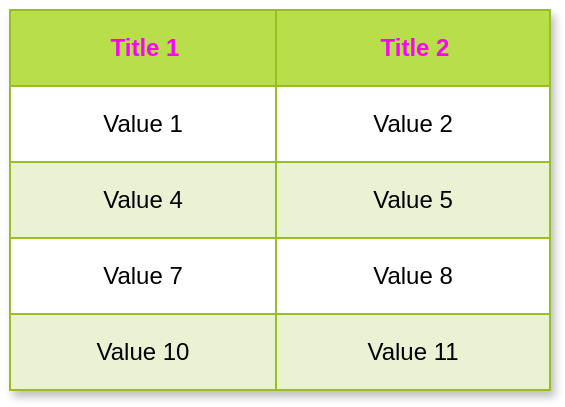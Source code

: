 <mxfile version="21.6.6" type="github">
  <diagram name="第 1 页" id="mDxXt6ygkqnDyHhWjW9m">
    <mxGraphModel dx="1330" dy="796" grid="1" gridSize="10" guides="1" tooltips="1" connect="1" arrows="1" fold="1" page="1" pageScale="1" pageWidth="827" pageHeight="1169" math="0" shadow="0">
      <root>
        <mxCell id="0" />
        <mxCell id="1" parent="0" />
        <mxCell id="El8vUFdgK8pBrsizsK4x-89" value="Assets" style="childLayout=tableLayout;recursiveResize=0;strokeColor=#98bf21;fillColor=#A7C942;shadow=1;fontFamily=Helvetica;fontSize=12;fontColor=default;startSize=0;flipV=1;flipH=1;" vertex="1" parent="1">
          <mxGeometry x="220" y="390" width="270" height="190" as="geometry" />
        </mxCell>
        <mxCell id="El8vUFdgK8pBrsizsK4x-90" style="shape=tableRow;horizontal=0;startSize=0;swimlaneHead=0;swimlaneBody=0;top=0;left=0;bottom=0;right=0;dropTarget=0;collapsible=0;recursiveResize=0;expand=0;fontStyle=0;strokeColor=inherit;fillColor=#ffffff;fontFamily=Helvetica;fontSize=12;fontColor=default;" vertex="1" parent="El8vUFdgK8pBrsizsK4x-89">
          <mxGeometry width="270" height="38" as="geometry" />
        </mxCell>
        <mxCell id="El8vUFdgK8pBrsizsK4x-91" value="Title 1" style="connectable=0;recursiveResize=0;strokeColor=inherit;fillColor=#B8DE49;align=center;fontStyle=1;fontColor=#FF00FF;html=1;fontFamily=Helvetica;fontSize=12;startSize=0;" vertex="1" parent="El8vUFdgK8pBrsizsK4x-90">
          <mxGeometry width="133" height="38" as="geometry">
            <mxRectangle width="133" height="38" as="alternateBounds" />
          </mxGeometry>
        </mxCell>
        <mxCell id="El8vUFdgK8pBrsizsK4x-92" value="Title 2" style="connectable=0;recursiveResize=0;strokeColor=inherit;fillColor=#B8DE49;align=center;fontStyle=1;fontColor=#FF00FF;html=1;fontFamily=Helvetica;fontSize=12;startSize=0;" vertex="1" parent="El8vUFdgK8pBrsizsK4x-90">
          <mxGeometry x="133" width="137" height="38" as="geometry">
            <mxRectangle width="137" height="38" as="alternateBounds" />
          </mxGeometry>
        </mxCell>
        <mxCell id="El8vUFdgK8pBrsizsK4x-94" value="" style="shape=tableRow;horizontal=0;startSize=0;swimlaneHead=0;swimlaneBody=0;top=0;left=0;bottom=0;right=0;dropTarget=0;collapsible=0;recursiveResize=0;expand=0;fontStyle=0;strokeColor=inherit;fillColor=#ffffff;fontFamily=Helvetica;fontSize=12;fontColor=default;" vertex="1" parent="El8vUFdgK8pBrsizsK4x-89">
          <mxGeometry y="38" width="270" height="38" as="geometry" />
        </mxCell>
        <mxCell id="El8vUFdgK8pBrsizsK4x-95" value="Value 1" style="connectable=0;recursiveResize=0;strokeColor=inherit;fillColor=inherit;align=center;whiteSpace=wrap;html=1;fontFamily=Helvetica;fontSize=12;fontColor=default;startSize=0;" vertex="1" parent="El8vUFdgK8pBrsizsK4x-94">
          <mxGeometry width="133" height="38" as="geometry">
            <mxRectangle width="133" height="38" as="alternateBounds" />
          </mxGeometry>
        </mxCell>
        <mxCell id="El8vUFdgK8pBrsizsK4x-96" value="Value 2" style="connectable=0;recursiveResize=0;strokeColor=inherit;fillColor=inherit;align=center;whiteSpace=wrap;html=1;fontFamily=Helvetica;fontSize=12;fontColor=default;startSize=0;" vertex="1" parent="El8vUFdgK8pBrsizsK4x-94">
          <mxGeometry x="133" width="137" height="38" as="geometry">
            <mxRectangle width="137" height="38" as="alternateBounds" />
          </mxGeometry>
        </mxCell>
        <mxCell id="El8vUFdgK8pBrsizsK4x-98" value="" style="shape=tableRow;horizontal=0;startSize=0;swimlaneHead=0;swimlaneBody=0;top=0;left=0;bottom=0;right=0;dropTarget=0;collapsible=0;recursiveResize=0;expand=0;fontStyle=1;strokeColor=inherit;fillColor=#EAF2D3;fontFamily=Helvetica;fontSize=12;fontColor=default;" vertex="1" parent="El8vUFdgK8pBrsizsK4x-89">
          <mxGeometry y="76" width="270" height="38" as="geometry" />
        </mxCell>
        <mxCell id="El8vUFdgK8pBrsizsK4x-99" value="Value 4" style="connectable=0;recursiveResize=0;strokeColor=inherit;fillColor=inherit;whiteSpace=wrap;html=1;fontFamily=Helvetica;fontSize=12;fontColor=default;startSize=0;" vertex="1" parent="El8vUFdgK8pBrsizsK4x-98">
          <mxGeometry width="133" height="38" as="geometry">
            <mxRectangle width="133" height="38" as="alternateBounds" />
          </mxGeometry>
        </mxCell>
        <mxCell id="El8vUFdgK8pBrsizsK4x-100" value="Value 5" style="connectable=0;recursiveResize=0;strokeColor=inherit;fillColor=inherit;whiteSpace=wrap;html=1;fontFamily=Helvetica;fontSize=12;fontColor=default;startSize=0;" vertex="1" parent="El8vUFdgK8pBrsizsK4x-98">
          <mxGeometry x="133" width="137" height="38" as="geometry">
            <mxRectangle width="137" height="38" as="alternateBounds" />
          </mxGeometry>
        </mxCell>
        <mxCell id="El8vUFdgK8pBrsizsK4x-102" value="" style="shape=tableRow;horizontal=0;startSize=0;swimlaneHead=0;swimlaneBody=0;top=0;left=0;bottom=0;right=0;dropTarget=0;collapsible=0;recursiveResize=0;expand=0;fontStyle=0;strokeColor=inherit;fillColor=#ffffff;fontFamily=Helvetica;fontSize=12;fontColor=default;" vertex="1" parent="El8vUFdgK8pBrsizsK4x-89">
          <mxGeometry y="114" width="270" height="38" as="geometry" />
        </mxCell>
        <mxCell id="El8vUFdgK8pBrsizsK4x-103" value="Value 7" style="connectable=0;recursiveResize=0;strokeColor=inherit;fillColor=inherit;fontStyle=0;align=center;whiteSpace=wrap;html=1;fontFamily=Helvetica;fontSize=12;fontColor=default;startSize=0;" vertex="1" parent="El8vUFdgK8pBrsizsK4x-102">
          <mxGeometry width="133" height="38" as="geometry">
            <mxRectangle width="133" height="38" as="alternateBounds" />
          </mxGeometry>
        </mxCell>
        <mxCell id="El8vUFdgK8pBrsizsK4x-104" value="Value 8" style="connectable=0;recursiveResize=0;strokeColor=inherit;fillColor=inherit;fontStyle=0;align=center;whiteSpace=wrap;html=1;fontFamily=Helvetica;fontSize=12;fontColor=default;startSize=0;" vertex="1" parent="El8vUFdgK8pBrsizsK4x-102">
          <mxGeometry x="133" width="137" height="38" as="geometry">
            <mxRectangle width="137" height="38" as="alternateBounds" />
          </mxGeometry>
        </mxCell>
        <mxCell id="El8vUFdgK8pBrsizsK4x-106" value="" style="shape=tableRow;horizontal=0;startSize=0;swimlaneHead=0;swimlaneBody=0;top=0;left=0;bottom=0;right=0;dropTarget=0;collapsible=0;recursiveResize=0;expand=0;fontStyle=1;strokeColor=inherit;fillColor=#EAF2D3;fontFamily=Helvetica;fontSize=12;fontColor=default;" vertex="1" parent="El8vUFdgK8pBrsizsK4x-89">
          <mxGeometry y="152" width="270" height="38" as="geometry" />
        </mxCell>
        <mxCell id="El8vUFdgK8pBrsizsK4x-107" value="Value 10" style="connectable=0;recursiveResize=0;strokeColor=inherit;fillColor=inherit;whiteSpace=wrap;html=1;fontFamily=Helvetica;fontSize=12;fontColor=default;startSize=0;" vertex="1" parent="El8vUFdgK8pBrsizsK4x-106">
          <mxGeometry width="133" height="38" as="geometry">
            <mxRectangle width="133" height="38" as="alternateBounds" />
          </mxGeometry>
        </mxCell>
        <mxCell id="El8vUFdgK8pBrsizsK4x-108" value="Value 11" style="connectable=0;recursiveResize=0;strokeColor=inherit;fillColor=inherit;whiteSpace=wrap;html=1;fontFamily=Helvetica;fontSize=12;fontColor=default;startSize=0;" vertex="1" parent="El8vUFdgK8pBrsizsK4x-106">
          <mxGeometry x="133" width="137" height="38" as="geometry">
            <mxRectangle width="137" height="38" as="alternateBounds" />
          </mxGeometry>
        </mxCell>
      </root>
    </mxGraphModel>
  </diagram>
</mxfile>
